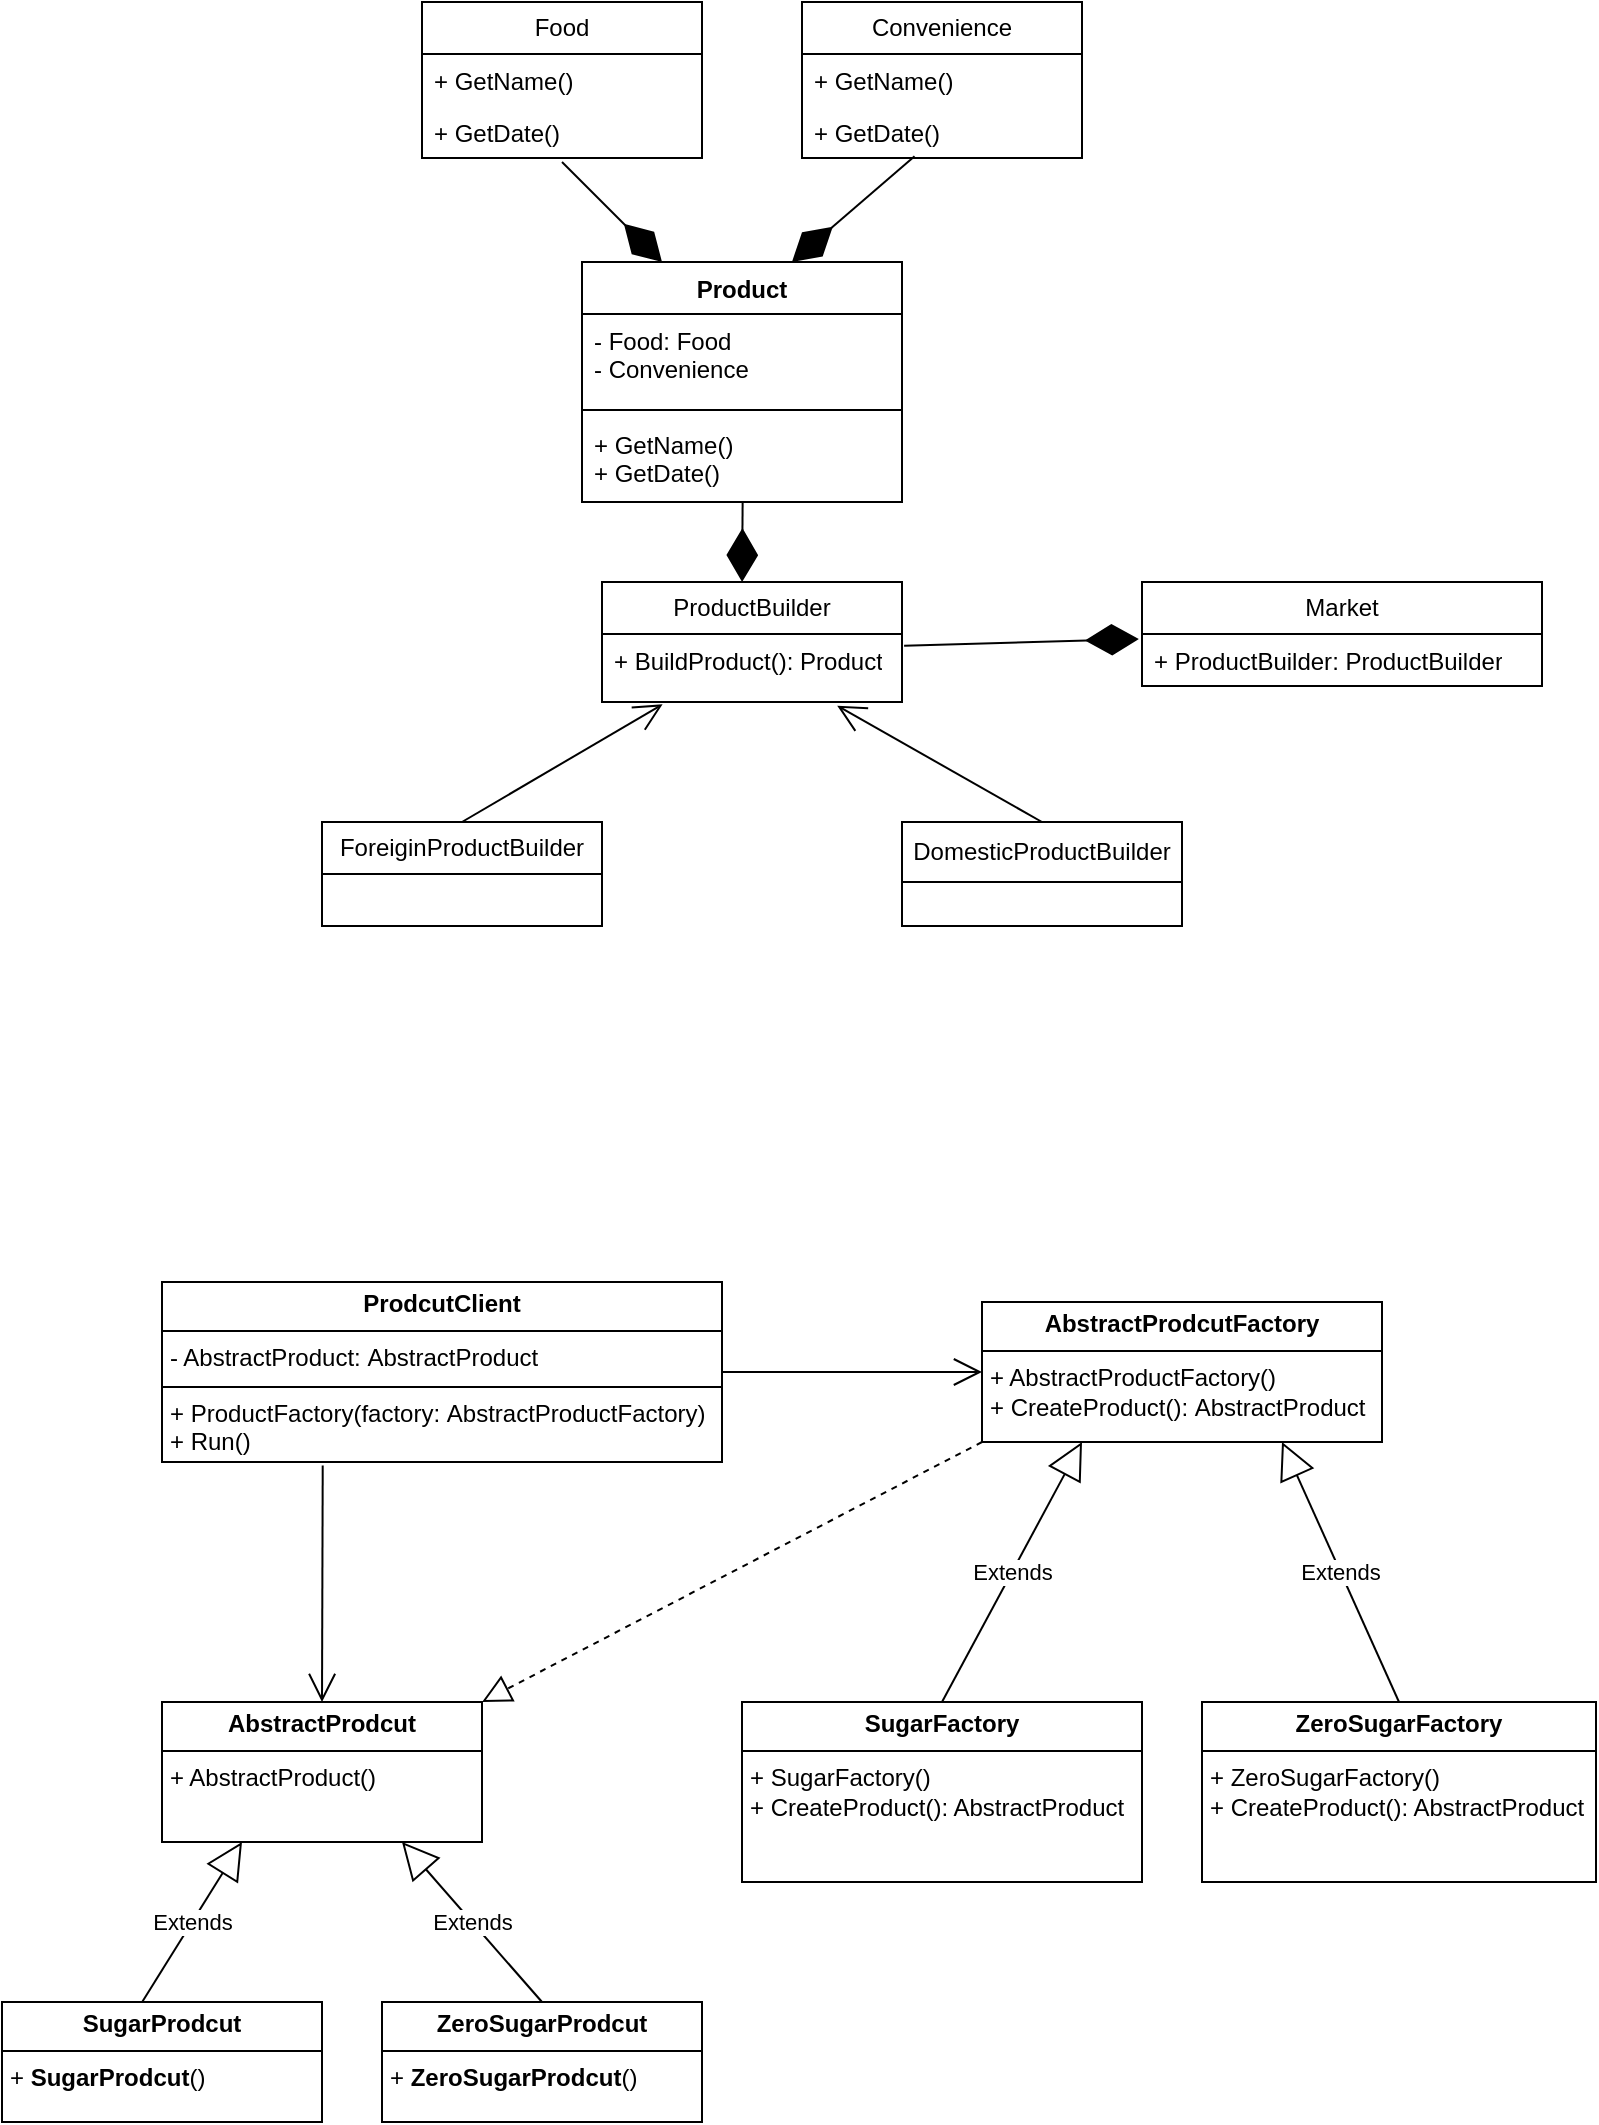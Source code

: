 <mxfile version="25.0.3">
  <diagram id="C5RBs43oDa-KdzZeNtuy" name="Page-1">
    <mxGraphModel dx="1075" dy="473" grid="1" gridSize="10" guides="1" tooltips="1" connect="1" arrows="1" fold="1" page="1" pageScale="1" pageWidth="827" pageHeight="1169" math="0" shadow="0">
      <root>
        <mxCell id="WIyWlLk6GJQsqaUBKTNV-0" />
        <mxCell id="WIyWlLk6GJQsqaUBKTNV-1" parent="WIyWlLk6GJQsqaUBKTNV-0" />
        <mxCell id="Hb2cL3qtt-of7ul1khQC-0" value="Food" style="swimlane;fontStyle=0;childLayout=stackLayout;horizontal=1;startSize=26;fillColor=none;horizontalStack=0;resizeParent=1;resizeParentMax=0;resizeLast=0;collapsible=1;marginBottom=0;whiteSpace=wrap;html=1;" vertex="1" parent="WIyWlLk6GJQsqaUBKTNV-1">
          <mxGeometry x="240" y="40" width="140" height="78" as="geometry" />
        </mxCell>
        <mxCell id="Hb2cL3qtt-of7ul1khQC-1" value="+ GetName()" style="text;strokeColor=none;fillColor=none;align=left;verticalAlign=top;spacingLeft=4;spacingRight=4;overflow=hidden;rotatable=0;points=[[0,0.5],[1,0.5]];portConstraint=eastwest;whiteSpace=wrap;html=1;" vertex="1" parent="Hb2cL3qtt-of7ul1khQC-0">
          <mxGeometry y="26" width="140" height="26" as="geometry" />
        </mxCell>
        <mxCell id="Hb2cL3qtt-of7ul1khQC-2" value="+ GetDate()" style="text;strokeColor=none;fillColor=none;align=left;verticalAlign=top;spacingLeft=4;spacingRight=4;overflow=hidden;rotatable=0;points=[[0,0.5],[1,0.5]];portConstraint=eastwest;whiteSpace=wrap;html=1;" vertex="1" parent="Hb2cL3qtt-of7ul1khQC-0">
          <mxGeometry y="52" width="140" height="26" as="geometry" />
        </mxCell>
        <mxCell id="Hb2cL3qtt-of7ul1khQC-13" value="ProductBuilder" style="swimlane;fontStyle=0;childLayout=stackLayout;horizontal=1;startSize=26;fillColor=none;horizontalStack=0;resizeParent=1;resizeParentMax=0;resizeLast=0;collapsible=1;marginBottom=0;whiteSpace=wrap;html=1;" vertex="1" parent="WIyWlLk6GJQsqaUBKTNV-1">
          <mxGeometry x="330" y="330" width="150" height="60" as="geometry" />
        </mxCell>
        <mxCell id="Hb2cL3qtt-of7ul1khQC-14" value="+ BuildProduct(): Product" style="text;strokeColor=none;fillColor=none;align=left;verticalAlign=top;spacingLeft=4;spacingRight=4;overflow=hidden;rotatable=0;points=[[0,0.5],[1,0.5]];portConstraint=eastwest;whiteSpace=wrap;html=1;" vertex="1" parent="Hb2cL3qtt-of7ul1khQC-13">
          <mxGeometry y="26" width="150" height="34" as="geometry" />
        </mxCell>
        <mxCell id="Hb2cL3qtt-of7ul1khQC-17" value="Market" style="swimlane;fontStyle=0;childLayout=stackLayout;horizontal=1;startSize=26;fillColor=none;horizontalStack=0;resizeParent=1;resizeParentMax=0;resizeLast=0;collapsible=1;marginBottom=0;whiteSpace=wrap;html=1;" vertex="1" parent="WIyWlLk6GJQsqaUBKTNV-1">
          <mxGeometry x="600" y="330" width="200" height="52" as="geometry" />
        </mxCell>
        <mxCell id="Hb2cL3qtt-of7ul1khQC-18" value="+&amp;nbsp;&lt;span style=&quot;text-align: center;&quot;&gt;ProductBuilder&lt;/span&gt;:&amp;nbsp;&lt;span style=&quot;text-align: center;&quot;&gt;ProductBuilder&lt;/span&gt;" style="text;strokeColor=none;fillColor=none;align=left;verticalAlign=top;spacingLeft=4;spacingRight=4;overflow=hidden;rotatable=0;points=[[0,0.5],[1,0.5]];portConstraint=eastwest;whiteSpace=wrap;html=1;" vertex="1" parent="Hb2cL3qtt-of7ul1khQC-17">
          <mxGeometry y="26" width="200" height="26" as="geometry" />
        </mxCell>
        <mxCell id="Hb2cL3qtt-of7ul1khQC-21" value="&lt;span style=&quot;text-align: left;&quot;&gt;Convenience&lt;/span&gt;" style="swimlane;fontStyle=0;childLayout=stackLayout;horizontal=1;startSize=26;fillColor=none;horizontalStack=0;resizeParent=1;resizeParentMax=0;resizeLast=0;collapsible=1;marginBottom=0;whiteSpace=wrap;html=1;" vertex="1" parent="WIyWlLk6GJQsqaUBKTNV-1">
          <mxGeometry x="430" y="40" width="140" height="78" as="geometry" />
        </mxCell>
        <mxCell id="Hb2cL3qtt-of7ul1khQC-22" value="+ GetName()" style="text;strokeColor=none;fillColor=none;align=left;verticalAlign=top;spacingLeft=4;spacingRight=4;overflow=hidden;rotatable=0;points=[[0,0.5],[1,0.5]];portConstraint=eastwest;whiteSpace=wrap;html=1;" vertex="1" parent="Hb2cL3qtt-of7ul1khQC-21">
          <mxGeometry y="26" width="140" height="26" as="geometry" />
        </mxCell>
        <mxCell id="Hb2cL3qtt-of7ul1khQC-23" value="+ GetDate()" style="text;strokeColor=none;fillColor=none;align=left;verticalAlign=top;spacingLeft=4;spacingRight=4;overflow=hidden;rotatable=0;points=[[0,0.5],[1,0.5]];portConstraint=eastwest;whiteSpace=wrap;html=1;" vertex="1" parent="Hb2cL3qtt-of7ul1khQC-21">
          <mxGeometry y="52" width="140" height="26" as="geometry" />
        </mxCell>
        <mxCell id="Hb2cL3qtt-of7ul1khQC-24" value="Product" style="swimlane;fontStyle=1;align=center;verticalAlign=top;childLayout=stackLayout;horizontal=1;startSize=26;horizontalStack=0;resizeParent=1;resizeParentMax=0;resizeLast=0;collapsible=1;marginBottom=0;whiteSpace=wrap;html=1;" vertex="1" parent="WIyWlLk6GJQsqaUBKTNV-1">
          <mxGeometry x="320" y="170" width="160" height="120" as="geometry" />
        </mxCell>
        <mxCell id="Hb2cL3qtt-of7ul1khQC-25" value="- Food: Food&lt;div&gt;- Convenience&lt;/div&gt;" style="text;strokeColor=none;fillColor=none;align=left;verticalAlign=top;spacingLeft=4;spacingRight=4;overflow=hidden;rotatable=0;points=[[0,0.5],[1,0.5]];portConstraint=eastwest;whiteSpace=wrap;html=1;" vertex="1" parent="Hb2cL3qtt-of7ul1khQC-24">
          <mxGeometry y="26" width="160" height="44" as="geometry" />
        </mxCell>
        <mxCell id="Hb2cL3qtt-of7ul1khQC-26" value="" style="line;strokeWidth=1;fillColor=none;align=left;verticalAlign=middle;spacingTop=-1;spacingLeft=3;spacingRight=3;rotatable=0;labelPosition=right;points=[];portConstraint=eastwest;strokeColor=inherit;" vertex="1" parent="Hb2cL3qtt-of7ul1khQC-24">
          <mxGeometry y="70" width="160" height="8" as="geometry" />
        </mxCell>
        <mxCell id="Hb2cL3qtt-of7ul1khQC-27" value="+ GetName()&lt;div&gt;+ GetDate()&lt;/div&gt;" style="text;strokeColor=none;fillColor=none;align=left;verticalAlign=top;spacingLeft=4;spacingRight=4;overflow=hidden;rotatable=0;points=[[0,0.5],[1,0.5]];portConstraint=eastwest;whiteSpace=wrap;html=1;" vertex="1" parent="Hb2cL3qtt-of7ul1khQC-24">
          <mxGeometry y="78" width="160" height="42" as="geometry" />
        </mxCell>
        <mxCell id="Hb2cL3qtt-of7ul1khQC-28" value="ForeiginProductBuilder" style="swimlane;fontStyle=0;childLayout=stackLayout;horizontal=1;startSize=26;fillColor=none;horizontalStack=0;resizeParent=1;resizeParentMax=0;resizeLast=0;collapsible=1;marginBottom=0;whiteSpace=wrap;html=1;" vertex="1" parent="WIyWlLk6GJQsqaUBKTNV-1">
          <mxGeometry x="190" y="450" width="140" height="52" as="geometry" />
        </mxCell>
        <mxCell id="Hb2cL3qtt-of7ul1khQC-32" value="DomesticProductBuilder" style="swimlane;fontStyle=0;childLayout=stackLayout;horizontal=1;startSize=30;fillColor=none;horizontalStack=0;resizeParent=1;resizeParentMax=0;resizeLast=0;collapsible=1;marginBottom=0;whiteSpace=wrap;html=1;" vertex="1" parent="WIyWlLk6GJQsqaUBKTNV-1">
          <mxGeometry x="480" y="450" width="140" height="52" as="geometry" />
        </mxCell>
        <mxCell id="Hb2cL3qtt-of7ul1khQC-33" value="" style="endArrow=open;endFill=1;endSize=12;html=1;rounded=0;exitX=0.5;exitY=0;exitDx=0;exitDy=0;entryX=0.202;entryY=1.034;entryDx=0;entryDy=0;entryPerimeter=0;" edge="1" parent="WIyWlLk6GJQsqaUBKTNV-1" source="Hb2cL3qtt-of7ul1khQC-28" target="Hb2cL3qtt-of7ul1khQC-14">
          <mxGeometry width="160" relative="1" as="geometry">
            <mxPoint x="440" y="400" as="sourcePoint" />
            <mxPoint x="600" y="400" as="targetPoint" />
          </mxGeometry>
        </mxCell>
        <mxCell id="Hb2cL3qtt-of7ul1khQC-35" value="" style="endArrow=open;endFill=1;endSize=12;html=1;rounded=0;exitX=0.5;exitY=0;exitDx=0;exitDy=0;entryX=0.784;entryY=1.054;entryDx=0;entryDy=0;entryPerimeter=0;" edge="1" parent="WIyWlLk6GJQsqaUBKTNV-1" source="Hb2cL3qtt-of7ul1khQC-32" target="Hb2cL3qtt-of7ul1khQC-14">
          <mxGeometry width="160" relative="1" as="geometry">
            <mxPoint x="440" y="400" as="sourcePoint" />
            <mxPoint x="600" y="400" as="targetPoint" />
          </mxGeometry>
        </mxCell>
        <mxCell id="Hb2cL3qtt-of7ul1khQC-36" value="" style="endArrow=diamondThin;endFill=1;endSize=24;html=1;rounded=0;entryX=0.25;entryY=0;entryDx=0;entryDy=0;" edge="1" parent="WIyWlLk6GJQsqaUBKTNV-1" target="Hb2cL3qtt-of7ul1khQC-24">
          <mxGeometry width="160" relative="1" as="geometry">
            <mxPoint x="310" y="120" as="sourcePoint" />
            <mxPoint x="600" y="320" as="targetPoint" />
          </mxGeometry>
        </mxCell>
        <mxCell id="Hb2cL3qtt-of7ul1khQC-38" value="" style="endArrow=diamondThin;endFill=1;endSize=24;html=1;rounded=0;exitX=0.402;exitY=0.968;exitDx=0;exitDy=0;exitPerimeter=0;entryX=0.656;entryY=0;entryDx=0;entryDy=0;entryPerimeter=0;" edge="1" parent="WIyWlLk6GJQsqaUBKTNV-1" source="Hb2cL3qtt-of7ul1khQC-23" target="Hb2cL3qtt-of7ul1khQC-24">
          <mxGeometry width="160" relative="1" as="geometry">
            <mxPoint x="440" y="240" as="sourcePoint" />
            <mxPoint x="600" y="240" as="targetPoint" />
          </mxGeometry>
        </mxCell>
        <mxCell id="Hb2cL3qtt-of7ul1khQC-39" value="" style="endArrow=diamondThin;endFill=1;endSize=24;html=1;rounded=0;exitX=0.502;exitY=0.996;exitDx=0;exitDy=0;exitPerimeter=0;entryX=0.467;entryY=0;entryDx=0;entryDy=0;entryPerimeter=0;" edge="1" parent="WIyWlLk6GJQsqaUBKTNV-1" source="Hb2cL3qtt-of7ul1khQC-27" target="Hb2cL3qtt-of7ul1khQC-13">
          <mxGeometry width="160" relative="1" as="geometry">
            <mxPoint x="440" y="240" as="sourcePoint" />
            <mxPoint x="600" y="240" as="targetPoint" />
          </mxGeometry>
        </mxCell>
        <mxCell id="Hb2cL3qtt-of7ul1khQC-40" value="" style="endArrow=diamondThin;endFill=1;endSize=24;html=1;rounded=0;exitX=1.007;exitY=0.172;exitDx=0;exitDy=0;exitPerimeter=0;entryX=-0.008;entryY=0.096;entryDx=0;entryDy=0;entryPerimeter=0;" edge="1" parent="WIyWlLk6GJQsqaUBKTNV-1" source="Hb2cL3qtt-of7ul1khQC-14" target="Hb2cL3qtt-of7ul1khQC-18">
          <mxGeometry width="160" relative="1" as="geometry">
            <mxPoint x="440" y="320" as="sourcePoint" />
            <mxPoint x="600" y="320" as="targetPoint" />
          </mxGeometry>
        </mxCell>
        <mxCell id="Hb2cL3qtt-of7ul1khQC-42" value="&lt;p style=&quot;margin:0px;margin-top:4px;text-align:center;&quot;&gt;&lt;b&gt;ProdcutClient&lt;/b&gt;&lt;/p&gt;&lt;hr size=&quot;1&quot; style=&quot;border-style:solid;&quot;&gt;&lt;p style=&quot;margin:0px;margin-left:4px;&quot;&gt;- AbstractProduct:&amp;nbsp;&lt;span style=&quot;background-color: initial;&quot;&gt;AbstractProduct&lt;/span&gt;&lt;/p&gt;&lt;hr size=&quot;1&quot; style=&quot;border-style:solid;&quot;&gt;&lt;p style=&quot;margin:0px;margin-left:4px;&quot;&gt;+ ProductFactory(factory:&lt;span style=&quot;background-color: initial;&quot;&gt;&amp;nbsp;A&lt;/span&gt;&lt;span style=&quot;background-color: initial;&quot;&gt;bstractProductFactory&lt;/span&gt;&lt;span style=&quot;background-color: initial;&quot;&gt;)&lt;/span&gt;&lt;/p&gt;&lt;p style=&quot;margin:0px;margin-left:4px;&quot;&gt;+ Run()&lt;/p&gt;" style="verticalAlign=top;align=left;overflow=fill;html=1;whiteSpace=wrap;" vertex="1" parent="WIyWlLk6GJQsqaUBKTNV-1">
          <mxGeometry x="110" y="680" width="280" height="90" as="geometry" />
        </mxCell>
        <mxCell id="Hb2cL3qtt-of7ul1khQC-43" value="&lt;p style=&quot;margin:0px;margin-top:4px;text-align:center;&quot;&gt;&lt;b&gt;AbstractProdcutFactory&lt;/b&gt;&lt;/p&gt;&lt;hr size=&quot;1&quot; style=&quot;border-style:solid;&quot;&gt;&lt;p style=&quot;margin:0px;margin-left:4px;&quot;&gt;+ AbstractProductFactory()&lt;/p&gt;&lt;p style=&quot;margin:0px;margin-left:4px;&quot;&gt;+ CreateProduct():&amp;nbsp;&lt;span style=&quot;background-color: initial;&quot;&gt;AbstractProduct&lt;/span&gt;&lt;br&gt;&lt;/p&gt;" style="verticalAlign=top;align=left;overflow=fill;html=1;whiteSpace=wrap;" vertex="1" parent="WIyWlLk6GJQsqaUBKTNV-1">
          <mxGeometry x="520" y="690" width="200" height="70" as="geometry" />
        </mxCell>
        <mxCell id="Hb2cL3qtt-of7ul1khQC-44" value="&lt;p style=&quot;margin:0px;margin-top:4px;text-align:center;&quot;&gt;&lt;b&gt;SugarFactory&lt;/b&gt;&lt;/p&gt;&lt;hr size=&quot;1&quot; style=&quot;border-style:solid;&quot;&gt;&lt;p style=&quot;margin:0px;margin-left:4px;&quot;&gt;+ SugarFactory()&lt;br&gt;&lt;/p&gt;&lt;p style=&quot;margin:0px;margin-left:4px;&quot;&gt;+ CreateProduct(): AbstractProduct&lt;/p&gt;" style="verticalAlign=top;align=left;overflow=fill;html=1;whiteSpace=wrap;" vertex="1" parent="WIyWlLk6GJQsqaUBKTNV-1">
          <mxGeometry x="400" y="890" width="200" height="90" as="geometry" />
        </mxCell>
        <mxCell id="Hb2cL3qtt-of7ul1khQC-45" value="&lt;p style=&quot;margin:0px;margin-top:4px;text-align:center;&quot;&gt;&lt;b&gt;Zero&lt;/b&gt;&lt;b style=&quot;background-color: initial;&quot;&gt;Sugar&lt;/b&gt;&lt;b style=&quot;background-color: initial;&quot;&gt;Factory&lt;/b&gt;&lt;/p&gt;&lt;hr size=&quot;1&quot; style=&quot;border-style:solid;&quot;&gt;&lt;p style=&quot;margin: 0px 0px 0px 4px;&quot;&gt;+ ZeroSugarFactory()&lt;br&gt;&lt;/p&gt;&lt;p style=&quot;margin: 0px 0px 0px 4px;&quot;&gt;+ CreateProduct(): AbstractProduct&lt;/p&gt;" style="verticalAlign=top;align=left;overflow=fill;html=1;whiteSpace=wrap;" vertex="1" parent="WIyWlLk6GJQsqaUBKTNV-1">
          <mxGeometry x="630" y="890" width="197" height="90" as="geometry" />
        </mxCell>
        <mxCell id="Hb2cL3qtt-of7ul1khQC-46" value="&lt;p style=&quot;margin:0px;margin-top:4px;text-align:center;&quot;&gt;&lt;b&gt;AbstractProdcut&lt;/b&gt;&lt;/p&gt;&lt;hr size=&quot;1&quot; style=&quot;border-style:solid;&quot;&gt;&lt;p style=&quot;margin:0px;margin-left:4px;&quot;&gt;+ AbstractProduct()&lt;/p&gt;" style="verticalAlign=top;align=left;overflow=fill;html=1;whiteSpace=wrap;" vertex="1" parent="WIyWlLk6GJQsqaUBKTNV-1">
          <mxGeometry x="110" y="890" width="160" height="70" as="geometry" />
        </mxCell>
        <mxCell id="Hb2cL3qtt-of7ul1khQC-47" value="&lt;p style=&quot;margin:0px;margin-top:4px;text-align:center;&quot;&gt;&lt;b style=&quot;background-color: initial;&quot;&gt;Sugar&lt;/b&gt;&lt;b&gt;Prodcut&lt;/b&gt;&lt;/p&gt;&lt;hr size=&quot;1&quot; style=&quot;border-style:solid;&quot;&gt;&lt;p style=&quot;margin:0px;margin-left:4px;&quot;&gt;+&amp;nbsp;&lt;b style=&quot;text-align: center;&quot;&gt;Sugar&lt;/b&gt;&lt;b style=&quot;text-align: center;&quot;&gt;Prodcut&lt;/b&gt;()&lt;/p&gt;" style="verticalAlign=top;align=left;overflow=fill;html=1;whiteSpace=wrap;" vertex="1" parent="WIyWlLk6GJQsqaUBKTNV-1">
          <mxGeometry x="30" y="1040" width="160" height="60" as="geometry" />
        </mxCell>
        <mxCell id="Hb2cL3qtt-of7ul1khQC-48" value="&lt;p style=&quot;margin:0px;margin-top:4px;text-align:center;&quot;&gt;&lt;b style=&quot;background-color: initial;&quot;&gt;ZeroSugar&lt;/b&gt;&lt;b&gt;Prodcut&lt;/b&gt;&lt;/p&gt;&lt;hr size=&quot;1&quot; style=&quot;border-style:solid;&quot;&gt;&lt;p style=&quot;margin:0px;margin-left:4px;&quot;&gt;+&amp;nbsp;&lt;b style=&quot;background-color: initial; text-align: center;&quot;&gt;Zero&lt;/b&gt;&lt;b style=&quot;background-color: initial; text-align: center;&quot;&gt;Sugar&lt;/b&gt;&lt;b style=&quot;background-color: initial; text-align: center;&quot;&gt;Prodcut&lt;/b&gt;&lt;span style=&quot;background-color: initial;&quot;&gt;()&lt;/span&gt;&lt;/p&gt;" style="verticalAlign=top;align=left;overflow=fill;html=1;whiteSpace=wrap;" vertex="1" parent="WIyWlLk6GJQsqaUBKTNV-1">
          <mxGeometry x="220" y="1040" width="160" height="60" as="geometry" />
        </mxCell>
        <mxCell id="Hb2cL3qtt-of7ul1khQC-49" value="" style="endArrow=open;endFill=1;endSize=12;html=1;rounded=0;exitX=0.287;exitY=1.02;exitDx=0;exitDy=0;entryX=0.5;entryY=0;entryDx=0;entryDy=0;exitPerimeter=0;" edge="1" parent="WIyWlLk6GJQsqaUBKTNV-1" source="Hb2cL3qtt-of7ul1khQC-42" target="Hb2cL3qtt-of7ul1khQC-46">
          <mxGeometry width="160" relative="1" as="geometry">
            <mxPoint x="320" y="860" as="sourcePoint" />
            <mxPoint x="480" y="860" as="targetPoint" />
          </mxGeometry>
        </mxCell>
        <mxCell id="Hb2cL3qtt-of7ul1khQC-50" value="Extends" style="endArrow=block;endSize=16;endFill=0;html=1;rounded=0;exitX=0.438;exitY=0;exitDx=0;exitDy=0;exitPerimeter=0;entryX=0.25;entryY=1;entryDx=0;entryDy=0;" edge="1" parent="WIyWlLk6GJQsqaUBKTNV-1" source="Hb2cL3qtt-of7ul1khQC-47" target="Hb2cL3qtt-of7ul1khQC-46">
          <mxGeometry width="160" relative="1" as="geometry">
            <mxPoint x="320" y="860" as="sourcePoint" />
            <mxPoint x="480" y="860" as="targetPoint" />
          </mxGeometry>
        </mxCell>
        <mxCell id="Hb2cL3qtt-of7ul1khQC-51" value="Extends" style="endArrow=block;endSize=16;endFill=0;html=1;rounded=0;exitX=0.5;exitY=0;exitDx=0;exitDy=0;entryX=0.75;entryY=1;entryDx=0;entryDy=0;" edge="1" parent="WIyWlLk6GJQsqaUBKTNV-1" source="Hb2cL3qtt-of7ul1khQC-48" target="Hb2cL3qtt-of7ul1khQC-46">
          <mxGeometry width="160" relative="1" as="geometry">
            <mxPoint x="320" y="940" as="sourcePoint" />
            <mxPoint x="230" y="990" as="targetPoint" />
          </mxGeometry>
        </mxCell>
        <mxCell id="Hb2cL3qtt-of7ul1khQC-52" value="" style="endArrow=open;endFill=1;endSize=12;html=1;rounded=0;exitX=1;exitY=0.5;exitDx=0;exitDy=0;" edge="1" parent="WIyWlLk6GJQsqaUBKTNV-1" source="Hb2cL3qtt-of7ul1khQC-42" target="Hb2cL3qtt-of7ul1khQC-43">
          <mxGeometry width="160" relative="1" as="geometry">
            <mxPoint x="520" y="860" as="sourcePoint" />
            <mxPoint x="680" y="860" as="targetPoint" />
          </mxGeometry>
        </mxCell>
        <mxCell id="Hb2cL3qtt-of7ul1khQC-53" value="Extends" style="endArrow=block;endSize=16;endFill=0;html=1;rounded=0;exitX=0.5;exitY=0;exitDx=0;exitDy=0;entryX=0.25;entryY=1;entryDx=0;entryDy=0;" edge="1" parent="WIyWlLk6GJQsqaUBKTNV-1" source="Hb2cL3qtt-of7ul1khQC-44" target="Hb2cL3qtt-of7ul1khQC-43">
          <mxGeometry width="160" relative="1" as="geometry">
            <mxPoint x="560" y="850" as="sourcePoint" />
            <mxPoint x="720" y="850" as="targetPoint" />
          </mxGeometry>
        </mxCell>
        <mxCell id="Hb2cL3qtt-of7ul1khQC-54" value="Extends" style="endArrow=block;endSize=16;endFill=0;html=1;rounded=0;exitX=0.5;exitY=0;exitDx=0;exitDy=0;entryX=0.75;entryY=1;entryDx=0;entryDy=0;" edge="1" parent="WIyWlLk6GJQsqaUBKTNV-1" source="Hb2cL3qtt-of7ul1khQC-45" target="Hb2cL3qtt-of7ul1khQC-43">
          <mxGeometry width="160" relative="1" as="geometry">
            <mxPoint x="560" y="850" as="sourcePoint" />
            <mxPoint x="720" y="850" as="targetPoint" />
          </mxGeometry>
        </mxCell>
        <mxCell id="Hb2cL3qtt-of7ul1khQC-58" value="" style="endArrow=block;dashed=1;endFill=0;endSize=12;html=1;rounded=0;exitX=0;exitY=1;exitDx=0;exitDy=0;entryX=1;entryY=0;entryDx=0;entryDy=0;" edge="1" parent="WIyWlLk6GJQsqaUBKTNV-1" source="Hb2cL3qtt-of7ul1khQC-43" target="Hb2cL3qtt-of7ul1khQC-46">
          <mxGeometry width="160" relative="1" as="geometry">
            <mxPoint x="410" y="890" as="sourcePoint" />
            <mxPoint x="570" y="890" as="targetPoint" />
          </mxGeometry>
        </mxCell>
      </root>
    </mxGraphModel>
  </diagram>
</mxfile>
